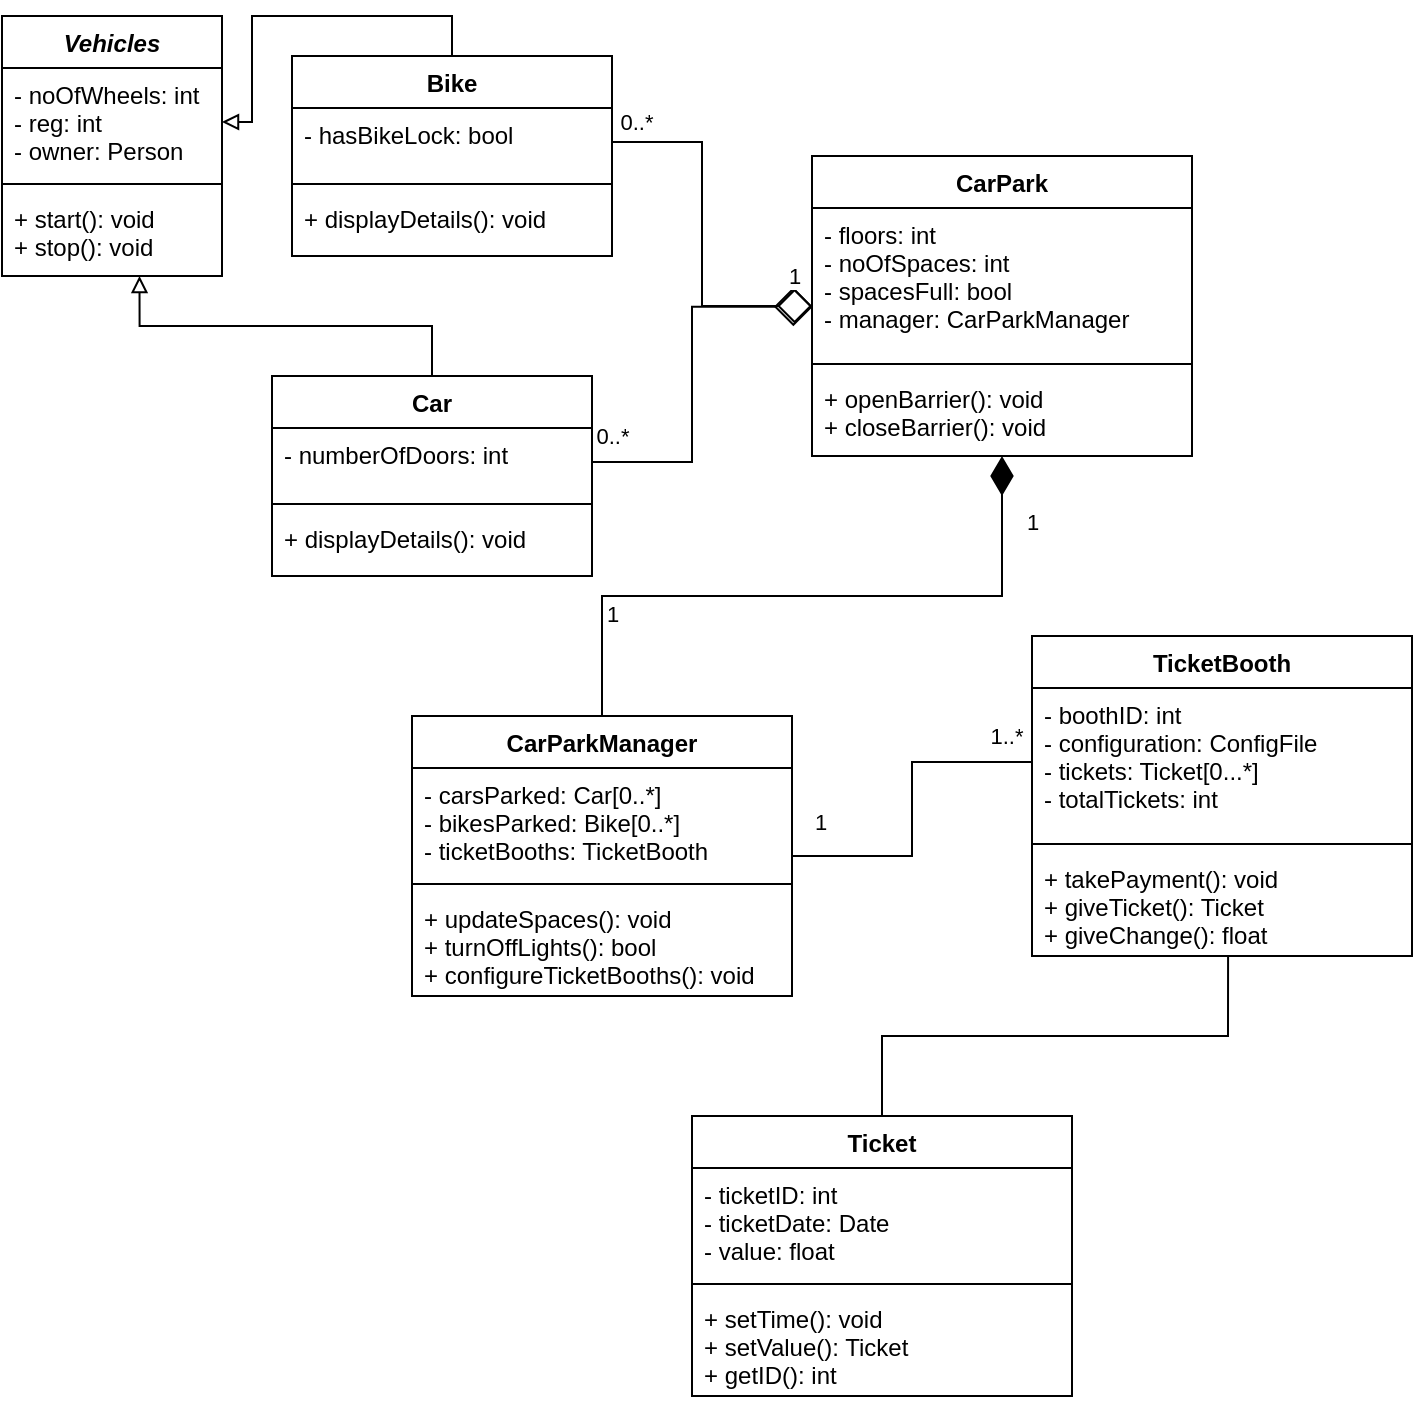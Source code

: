 <mxfile version="13.9.7" type="github">
  <diagram id="C5RBs43oDa-KdzZeNtuy" name="Page-1">
    <mxGraphModel dx="2031" dy="1090" grid="1" gridSize="10" guides="1" tooltips="1" connect="1" arrows="1" fold="1" page="1" pageScale="1" pageWidth="827" pageHeight="1169" math="0" shadow="0">
      <root>
        <mxCell id="WIyWlLk6GJQsqaUBKTNV-0" />
        <mxCell id="WIyWlLk6GJQsqaUBKTNV-1" parent="WIyWlLk6GJQsqaUBKTNV-0" />
        <mxCell id="yQgFcMoR-h9pyPP3ds3_-6" value="Vehicles" style="swimlane;fontStyle=3;align=center;verticalAlign=top;childLayout=stackLayout;horizontal=1;startSize=26;horizontalStack=0;resizeParent=1;resizeParentMax=0;resizeLast=0;collapsible=1;marginBottom=0;" vertex="1" parent="WIyWlLk6GJQsqaUBKTNV-1">
          <mxGeometry x="50" y="60" width="110" height="130" as="geometry" />
        </mxCell>
        <mxCell id="yQgFcMoR-h9pyPP3ds3_-7" value="- noOfWheels: int&#xa;- reg: int&#xa;- owner: Person &#xa;&#xa;" style="text;strokeColor=none;fillColor=none;align=left;verticalAlign=top;spacingLeft=4;spacingRight=4;overflow=hidden;rotatable=0;points=[[0,0.5],[1,0.5]];portConstraint=eastwest;" vertex="1" parent="yQgFcMoR-h9pyPP3ds3_-6">
          <mxGeometry y="26" width="110" height="54" as="geometry" />
        </mxCell>
        <mxCell id="yQgFcMoR-h9pyPP3ds3_-8" value="" style="line;strokeWidth=1;fillColor=none;align=left;verticalAlign=middle;spacingTop=-1;spacingLeft=3;spacingRight=3;rotatable=0;labelPosition=right;points=[];portConstraint=eastwest;" vertex="1" parent="yQgFcMoR-h9pyPP3ds3_-6">
          <mxGeometry y="80" width="110" height="8" as="geometry" />
        </mxCell>
        <mxCell id="yQgFcMoR-h9pyPP3ds3_-9" value="+ start(): void&#xa;+ stop(): void&#xa;&#xa;" style="text;strokeColor=none;fillColor=none;align=left;verticalAlign=top;spacingLeft=4;spacingRight=4;overflow=hidden;rotatable=0;points=[[0,0.5],[1,0.5]];portConstraint=eastwest;fontStyle=0" vertex="1" parent="yQgFcMoR-h9pyPP3ds3_-6">
          <mxGeometry y="88" width="110" height="42" as="geometry" />
        </mxCell>
        <mxCell id="yQgFcMoR-h9pyPP3ds3_-23" style="edgeStyle=orthogonalEdgeStyle;rounded=0;orthogonalLoop=1;jettySize=auto;html=1;exitX=0.5;exitY=0;exitDx=0;exitDy=0;entryX=0.625;entryY=1;entryDx=0;entryDy=0;entryPerimeter=0;endArrow=block;endFill=0;" edge="1" parent="WIyWlLk6GJQsqaUBKTNV-1" source="yQgFcMoR-h9pyPP3ds3_-18" target="yQgFcMoR-h9pyPP3ds3_-9">
          <mxGeometry relative="1" as="geometry" />
        </mxCell>
        <mxCell id="yQgFcMoR-h9pyPP3ds3_-18" value="Car" style="swimlane;fontStyle=1;align=center;verticalAlign=top;childLayout=stackLayout;horizontal=1;startSize=26;horizontalStack=0;resizeParent=1;resizeParentMax=0;resizeLast=0;collapsible=1;marginBottom=0;" vertex="1" parent="WIyWlLk6GJQsqaUBKTNV-1">
          <mxGeometry x="185" y="240" width="160" height="100" as="geometry" />
        </mxCell>
        <mxCell id="yQgFcMoR-h9pyPP3ds3_-19" value="- numberOfDoors: int&#xa;&#xa;&#xa;" style="text;strokeColor=none;fillColor=none;align=left;verticalAlign=top;spacingLeft=4;spacingRight=4;overflow=hidden;rotatable=0;points=[[0,0.5],[1,0.5]];portConstraint=eastwest;" vertex="1" parent="yQgFcMoR-h9pyPP3ds3_-18">
          <mxGeometry y="26" width="160" height="34" as="geometry" />
        </mxCell>
        <mxCell id="yQgFcMoR-h9pyPP3ds3_-20" value="" style="line;strokeWidth=1;fillColor=none;align=left;verticalAlign=middle;spacingTop=-1;spacingLeft=3;spacingRight=3;rotatable=0;labelPosition=right;points=[];portConstraint=eastwest;" vertex="1" parent="yQgFcMoR-h9pyPP3ds3_-18">
          <mxGeometry y="60" width="160" height="8" as="geometry" />
        </mxCell>
        <mxCell id="yQgFcMoR-h9pyPP3ds3_-21" value="+ displayDetails(): void&#xa;" style="text;strokeColor=none;fillColor=none;align=left;verticalAlign=top;spacingLeft=4;spacingRight=4;overflow=hidden;rotatable=0;points=[[0,0.5],[1,0.5]];portConstraint=eastwest;fontStyle=0" vertex="1" parent="yQgFcMoR-h9pyPP3ds3_-18">
          <mxGeometry y="68" width="160" height="32" as="geometry" />
        </mxCell>
        <mxCell id="yQgFcMoR-h9pyPP3ds3_-44" style="edgeStyle=orthogonalEdgeStyle;rounded=0;orthogonalLoop=1;jettySize=auto;html=1;exitX=0.5;exitY=1;exitDx=0;exitDy=0;entryX=0.5;entryY=0;entryDx=0;entryDy=0;endArrow=none;endFill=0;startArrow=diamondThin;startFill=1;startSize=17;" edge="1" parent="WIyWlLk6GJQsqaUBKTNV-1" source="yQgFcMoR-h9pyPP3ds3_-24" target="yQgFcMoR-h9pyPP3ds3_-40">
          <mxGeometry relative="1" as="geometry" />
        </mxCell>
        <mxCell id="yQgFcMoR-h9pyPP3ds3_-45" value="1" style="edgeLabel;html=1;align=center;verticalAlign=middle;resizable=0;points=[];" vertex="1" connectable="0" parent="yQgFcMoR-h9pyPP3ds3_-44">
          <mxGeometry x="-0.787" y="1" relative="1" as="geometry">
            <mxPoint x="14" y="-2.07" as="offset" />
          </mxGeometry>
        </mxCell>
        <mxCell id="yQgFcMoR-h9pyPP3ds3_-46" value="1" style="edgeLabel;html=1;align=center;verticalAlign=middle;resizable=0;points=[];" vertex="1" connectable="0" parent="yQgFcMoR-h9pyPP3ds3_-44">
          <mxGeometry x="0.691" y="1" relative="1" as="geometry">
            <mxPoint x="4" as="offset" />
          </mxGeometry>
        </mxCell>
        <mxCell id="yQgFcMoR-h9pyPP3ds3_-24" value="CarPark" style="swimlane;fontStyle=1;align=center;verticalAlign=top;childLayout=stackLayout;horizontal=1;startSize=26;horizontalStack=0;resizeParent=1;resizeParentMax=0;resizeLast=0;collapsible=1;marginBottom=0;" vertex="1" parent="WIyWlLk6GJQsqaUBKTNV-1">
          <mxGeometry x="455" y="130" width="190" height="150" as="geometry" />
        </mxCell>
        <mxCell id="yQgFcMoR-h9pyPP3ds3_-25" value="- floors: int&#xa;- noOfSpaces: int&#xa;- spacesFull: bool &#xa;- manager: CarParkManager&#xa;&#xa;" style="text;strokeColor=none;fillColor=none;align=left;verticalAlign=top;spacingLeft=4;spacingRight=4;overflow=hidden;rotatable=0;points=[[0,0.5],[1,0.5]];portConstraint=eastwest;" vertex="1" parent="yQgFcMoR-h9pyPP3ds3_-24">
          <mxGeometry y="26" width="190" height="74" as="geometry" />
        </mxCell>
        <mxCell id="yQgFcMoR-h9pyPP3ds3_-26" value="" style="line;strokeWidth=1;fillColor=none;align=left;verticalAlign=middle;spacingTop=-1;spacingLeft=3;spacingRight=3;rotatable=0;labelPosition=right;points=[];portConstraint=eastwest;" vertex="1" parent="yQgFcMoR-h9pyPP3ds3_-24">
          <mxGeometry y="100" width="190" height="8" as="geometry" />
        </mxCell>
        <mxCell id="yQgFcMoR-h9pyPP3ds3_-27" value="+ openBarrier(): void&#xa;+ closeBarrier(): void&#xa;&#xa;" style="text;strokeColor=none;fillColor=none;align=left;verticalAlign=top;spacingLeft=4;spacingRight=4;overflow=hidden;rotatable=0;points=[[0,0.5],[1,0.5]];portConstraint=eastwest;fontStyle=0" vertex="1" parent="yQgFcMoR-h9pyPP3ds3_-24">
          <mxGeometry y="108" width="190" height="42" as="geometry" />
        </mxCell>
        <mxCell id="yQgFcMoR-h9pyPP3ds3_-33" style="edgeStyle=orthogonalEdgeStyle;rounded=0;orthogonalLoop=1;jettySize=auto;html=1;exitX=0.5;exitY=0;exitDx=0;exitDy=0;endArrow=block;endFill=0;" edge="1" parent="WIyWlLk6GJQsqaUBKTNV-1" source="yQgFcMoR-h9pyPP3ds3_-28" target="yQgFcMoR-h9pyPP3ds3_-7">
          <mxGeometry relative="1" as="geometry" />
        </mxCell>
        <mxCell id="yQgFcMoR-h9pyPP3ds3_-28" value="Bike" style="swimlane;fontStyle=1;align=center;verticalAlign=top;childLayout=stackLayout;horizontal=1;startSize=26;horizontalStack=0;resizeParent=1;resizeParentMax=0;resizeLast=0;collapsible=1;marginBottom=0;" vertex="1" parent="WIyWlLk6GJQsqaUBKTNV-1">
          <mxGeometry x="195" y="80" width="160" height="100" as="geometry" />
        </mxCell>
        <mxCell id="yQgFcMoR-h9pyPP3ds3_-29" value="- hasBikeLock: bool&#xa;&#xa;&#xa;" style="text;strokeColor=none;fillColor=none;align=left;verticalAlign=top;spacingLeft=4;spacingRight=4;overflow=hidden;rotatable=0;points=[[0,0.5],[1,0.5]];portConstraint=eastwest;" vertex="1" parent="yQgFcMoR-h9pyPP3ds3_-28">
          <mxGeometry y="26" width="160" height="34" as="geometry" />
        </mxCell>
        <mxCell id="yQgFcMoR-h9pyPP3ds3_-30" value="" style="line;strokeWidth=1;fillColor=none;align=left;verticalAlign=middle;spacingTop=-1;spacingLeft=3;spacingRight=3;rotatable=0;labelPosition=right;points=[];portConstraint=eastwest;" vertex="1" parent="yQgFcMoR-h9pyPP3ds3_-28">
          <mxGeometry y="60" width="160" height="8" as="geometry" />
        </mxCell>
        <mxCell id="yQgFcMoR-h9pyPP3ds3_-31" value="+ displayDetails(): void&#xa;" style="text;strokeColor=none;fillColor=none;align=left;verticalAlign=top;spacingLeft=4;spacingRight=4;overflow=hidden;rotatable=0;points=[[0,0.5],[1,0.5]];portConstraint=eastwest;fontStyle=0" vertex="1" parent="yQgFcMoR-h9pyPP3ds3_-28">
          <mxGeometry y="68" width="160" height="32" as="geometry" />
        </mxCell>
        <mxCell id="yQgFcMoR-h9pyPP3ds3_-34" style="edgeStyle=orthogonalEdgeStyle;rounded=0;orthogonalLoop=1;jettySize=auto;html=1;exitX=1;exitY=0.5;exitDx=0;exitDy=0;entryX=0;entryY=0.5;entryDx=0;entryDy=0;endArrow=diamond;endFill=0;strokeWidth=1;endSize=15;" edge="1" parent="WIyWlLk6GJQsqaUBKTNV-1" source="yQgFcMoR-h9pyPP3ds3_-29" target="yQgFcMoR-h9pyPP3ds3_-24">
          <mxGeometry relative="1" as="geometry" />
        </mxCell>
        <mxCell id="yQgFcMoR-h9pyPP3ds3_-37" value="0..*" style="edgeLabel;html=1;align=center;verticalAlign=middle;resizable=0;points=[];" vertex="1" connectable="0" parent="yQgFcMoR-h9pyPP3ds3_-34">
          <mxGeometry x="-0.873" y="1" relative="1" as="geometry">
            <mxPoint y="-9.01" as="offset" />
          </mxGeometry>
        </mxCell>
        <mxCell id="yQgFcMoR-h9pyPP3ds3_-36" style="edgeStyle=orthogonalEdgeStyle;rounded=0;orthogonalLoop=1;jettySize=auto;html=1;exitX=1;exitY=0.5;exitDx=0;exitDy=0;entryX=0.002;entryY=0.667;entryDx=0;entryDy=0;entryPerimeter=0;endArrow=diamond;endFill=0;endSize=17;" edge="1" parent="WIyWlLk6GJQsqaUBKTNV-1" source="yQgFcMoR-h9pyPP3ds3_-19" target="yQgFcMoR-h9pyPP3ds3_-25">
          <mxGeometry relative="1" as="geometry" />
        </mxCell>
        <mxCell id="yQgFcMoR-h9pyPP3ds3_-38" value="0..*" style="edgeLabel;html=1;align=center;verticalAlign=middle;resizable=0;points=[];" vertex="1" connectable="0" parent="yQgFcMoR-h9pyPP3ds3_-36">
          <mxGeometry x="-0.927" y="1" relative="1" as="geometry">
            <mxPoint x="2.41" y="-12" as="offset" />
          </mxGeometry>
        </mxCell>
        <mxCell id="yQgFcMoR-h9pyPP3ds3_-39" value="1" style="edgeLabel;html=1;align=center;verticalAlign=middle;resizable=0;points=[];" vertex="1" connectable="0" parent="yQgFcMoR-h9pyPP3ds3_-36">
          <mxGeometry x="0.894" y="2" relative="1" as="geometry">
            <mxPoint y="-13.36" as="offset" />
          </mxGeometry>
        </mxCell>
        <mxCell id="yQgFcMoR-h9pyPP3ds3_-52" style="edgeStyle=orthogonalEdgeStyle;rounded=0;orthogonalLoop=1;jettySize=auto;html=1;exitX=1;exitY=0.5;exitDx=0;exitDy=0;startArrow=none;startFill=0;startSize=17;endArrow=none;endFill=0;endSize=17;strokeWidth=1;" edge="1" parent="WIyWlLk6GJQsqaUBKTNV-1" source="yQgFcMoR-h9pyPP3ds3_-40" target="yQgFcMoR-h9pyPP3ds3_-49">
          <mxGeometry relative="1" as="geometry" />
        </mxCell>
        <mxCell id="yQgFcMoR-h9pyPP3ds3_-53" value="1" style="edgeLabel;html=1;align=center;verticalAlign=middle;resizable=0;points=[];" vertex="1" connectable="0" parent="yQgFcMoR-h9pyPP3ds3_-52">
          <mxGeometry x="-0.826" relative="1" as="geometry">
            <mxPoint x="-1.03" y="-17" as="offset" />
          </mxGeometry>
        </mxCell>
        <mxCell id="yQgFcMoR-h9pyPP3ds3_-54" value="1..*" style="edgeLabel;html=1;align=center;verticalAlign=middle;resizable=0;points=[];" vertex="1" connectable="0" parent="yQgFcMoR-h9pyPP3ds3_-52">
          <mxGeometry x="0.838" y="1" relative="1" as="geometry">
            <mxPoint y="-12.03" as="offset" />
          </mxGeometry>
        </mxCell>
        <mxCell id="yQgFcMoR-h9pyPP3ds3_-40" value="CarParkManager" style="swimlane;fontStyle=1;align=center;verticalAlign=top;childLayout=stackLayout;horizontal=1;startSize=26;horizontalStack=0;resizeParent=1;resizeParentMax=0;resizeLast=0;collapsible=1;marginBottom=0;" vertex="1" parent="WIyWlLk6GJQsqaUBKTNV-1">
          <mxGeometry x="255" y="410" width="190" height="140" as="geometry" />
        </mxCell>
        <mxCell id="yQgFcMoR-h9pyPP3ds3_-41" value="- carsParked: Car[0..*]&#xa;- bikesParked: Bike[0..*]&#xa;- ticketBooths: TicketBooth" style="text;strokeColor=none;fillColor=none;align=left;verticalAlign=top;spacingLeft=4;spacingRight=4;overflow=hidden;rotatable=0;points=[[0,0.5],[1,0.5]];portConstraint=eastwest;" vertex="1" parent="yQgFcMoR-h9pyPP3ds3_-40">
          <mxGeometry y="26" width="190" height="54" as="geometry" />
        </mxCell>
        <mxCell id="yQgFcMoR-h9pyPP3ds3_-42" value="" style="line;strokeWidth=1;fillColor=none;align=left;verticalAlign=middle;spacingTop=-1;spacingLeft=3;spacingRight=3;rotatable=0;labelPosition=right;points=[];portConstraint=eastwest;" vertex="1" parent="yQgFcMoR-h9pyPP3ds3_-40">
          <mxGeometry y="80" width="190" height="8" as="geometry" />
        </mxCell>
        <mxCell id="yQgFcMoR-h9pyPP3ds3_-43" value="+ updateSpaces(): void&#xa;+ turnOffLights(): bool&#xa;+ configureTicketBooths(): void&#xa;&#xa;" style="text;strokeColor=none;fillColor=none;align=left;verticalAlign=top;spacingLeft=4;spacingRight=4;overflow=hidden;rotatable=0;points=[[0,0.5],[1,0.5]];portConstraint=eastwest;fontStyle=0" vertex="1" parent="yQgFcMoR-h9pyPP3ds3_-40">
          <mxGeometry y="88" width="190" height="52" as="geometry" />
        </mxCell>
        <mxCell id="yQgFcMoR-h9pyPP3ds3_-48" value="TicketBooth" style="swimlane;fontStyle=1;align=center;verticalAlign=top;childLayout=stackLayout;horizontal=1;startSize=26;horizontalStack=0;resizeParent=1;resizeParentMax=0;resizeLast=0;collapsible=1;marginBottom=0;" vertex="1" parent="WIyWlLk6GJQsqaUBKTNV-1">
          <mxGeometry x="565" y="370" width="190" height="160" as="geometry" />
        </mxCell>
        <mxCell id="yQgFcMoR-h9pyPP3ds3_-49" value="- boothID: int&#xa;- configuration: ConfigFile&#xa;- tickets: Ticket[0...*]&#xa;- totalTickets: int&#xa;" style="text;strokeColor=none;fillColor=none;align=left;verticalAlign=top;spacingLeft=4;spacingRight=4;overflow=hidden;rotatable=0;points=[[0,0.5],[1,0.5]];portConstraint=eastwest;" vertex="1" parent="yQgFcMoR-h9pyPP3ds3_-48">
          <mxGeometry y="26" width="190" height="74" as="geometry" />
        </mxCell>
        <mxCell id="yQgFcMoR-h9pyPP3ds3_-50" value="" style="line;strokeWidth=1;fillColor=none;align=left;verticalAlign=middle;spacingTop=-1;spacingLeft=3;spacingRight=3;rotatable=0;labelPosition=right;points=[];portConstraint=eastwest;" vertex="1" parent="yQgFcMoR-h9pyPP3ds3_-48">
          <mxGeometry y="100" width="190" height="8" as="geometry" />
        </mxCell>
        <mxCell id="yQgFcMoR-h9pyPP3ds3_-51" value="+ takePayment(): void&#xa;+ giveTicket(): Ticket&#xa;+ giveChange(): float&#xa;&#xa;" style="text;strokeColor=none;fillColor=none;align=left;verticalAlign=top;spacingLeft=4;spacingRight=4;overflow=hidden;rotatable=0;points=[[0,0.5],[1,0.5]];portConstraint=eastwest;fontStyle=0" vertex="1" parent="yQgFcMoR-h9pyPP3ds3_-48">
          <mxGeometry y="108" width="190" height="52" as="geometry" />
        </mxCell>
        <mxCell id="yQgFcMoR-h9pyPP3ds3_-59" style="edgeStyle=orthogonalEdgeStyle;rounded=0;orthogonalLoop=1;jettySize=auto;html=1;exitX=0.5;exitY=0;exitDx=0;exitDy=0;entryX=0.516;entryY=1.004;entryDx=0;entryDy=0;entryPerimeter=0;startArrow=none;startFill=0;startSize=17;endArrow=none;endFill=0;endSize=17;strokeWidth=1;" edge="1" parent="WIyWlLk6GJQsqaUBKTNV-1" source="yQgFcMoR-h9pyPP3ds3_-55" target="yQgFcMoR-h9pyPP3ds3_-51">
          <mxGeometry relative="1" as="geometry" />
        </mxCell>
        <mxCell id="yQgFcMoR-h9pyPP3ds3_-55" value="Ticket" style="swimlane;fontStyle=1;align=center;verticalAlign=top;childLayout=stackLayout;horizontal=1;startSize=26;horizontalStack=0;resizeParent=1;resizeParentMax=0;resizeLast=0;collapsible=1;marginBottom=0;" vertex="1" parent="WIyWlLk6GJQsqaUBKTNV-1">
          <mxGeometry x="395" y="610" width="190" height="140" as="geometry" />
        </mxCell>
        <mxCell id="yQgFcMoR-h9pyPP3ds3_-56" value="- ticketID: int&#xa;- ticketDate: Date&#xa;- value: float&#xa;" style="text;strokeColor=none;fillColor=none;align=left;verticalAlign=top;spacingLeft=4;spacingRight=4;overflow=hidden;rotatable=0;points=[[0,0.5],[1,0.5]];portConstraint=eastwest;" vertex="1" parent="yQgFcMoR-h9pyPP3ds3_-55">
          <mxGeometry y="26" width="190" height="54" as="geometry" />
        </mxCell>
        <mxCell id="yQgFcMoR-h9pyPP3ds3_-57" value="" style="line;strokeWidth=1;fillColor=none;align=left;verticalAlign=middle;spacingTop=-1;spacingLeft=3;spacingRight=3;rotatable=0;labelPosition=right;points=[];portConstraint=eastwest;" vertex="1" parent="yQgFcMoR-h9pyPP3ds3_-55">
          <mxGeometry y="80" width="190" height="8" as="geometry" />
        </mxCell>
        <mxCell id="yQgFcMoR-h9pyPP3ds3_-58" value="+ setTime(): void&#xa;+ setValue(): Ticket&#xa;+ getID(): int&#xa;&#xa;" style="text;strokeColor=none;fillColor=none;align=left;verticalAlign=top;spacingLeft=4;spacingRight=4;overflow=hidden;rotatable=0;points=[[0,0.5],[1,0.5]];portConstraint=eastwest;fontStyle=0" vertex="1" parent="yQgFcMoR-h9pyPP3ds3_-55">
          <mxGeometry y="88" width="190" height="52" as="geometry" />
        </mxCell>
      </root>
    </mxGraphModel>
  </diagram>
</mxfile>
